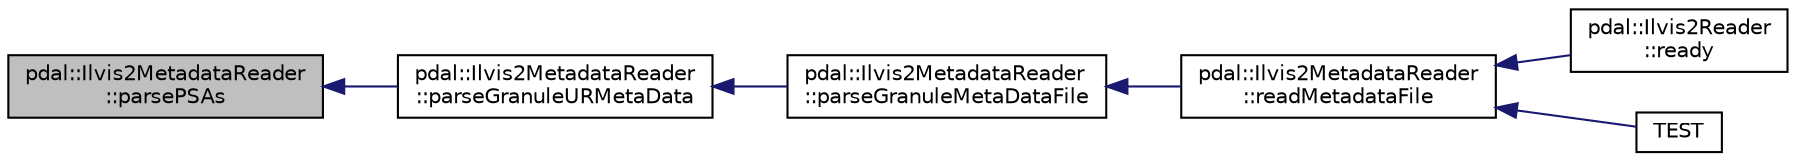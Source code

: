 digraph "pdal::Ilvis2MetadataReader::parsePSAs"
{
  edge [fontname="Helvetica",fontsize="10",labelfontname="Helvetica",labelfontsize="10"];
  node [fontname="Helvetica",fontsize="10",shape=record];
  rankdir="LR";
  Node1 [label="pdal::Ilvis2MetadataReader\l::parsePSAs",height=0.2,width=0.4,color="black", fillcolor="grey75", style="filled", fontcolor="black"];
  Node1 -> Node2 [dir="back",color="midnightblue",fontsize="10",style="solid",fontname="Helvetica"];
  Node2 [label="pdal::Ilvis2MetadataReader\l::parseGranuleURMetaData",height=0.2,width=0.4,color="black", fillcolor="white", style="filled",URL="$classpdal_1_1Ilvis2MetadataReader.html#a783b9f94a8bb9834184167fc2653056a"];
  Node2 -> Node3 [dir="back",color="midnightblue",fontsize="10",style="solid",fontname="Helvetica"];
  Node3 [label="pdal::Ilvis2MetadataReader\l::parseGranuleMetaDataFile",height=0.2,width=0.4,color="black", fillcolor="white", style="filled",URL="$classpdal_1_1Ilvis2MetadataReader.html#acb5e58e739a834c6c0b81e99cf09e6ca"];
  Node3 -> Node4 [dir="back",color="midnightblue",fontsize="10",style="solid",fontname="Helvetica"];
  Node4 [label="pdal::Ilvis2MetadataReader\l::readMetadataFile",height=0.2,width=0.4,color="black", fillcolor="white", style="filled",URL="$classpdal_1_1Ilvis2MetadataReader.html#a108eda4cb0df5d7d9bedc27a8810ae49"];
  Node4 -> Node5 [dir="back",color="midnightblue",fontsize="10",style="solid",fontname="Helvetica"];
  Node5 [label="pdal::Ilvis2Reader\l::ready",height=0.2,width=0.4,color="black", fillcolor="white", style="filled",URL="$classpdal_1_1Ilvis2Reader.html#a3a51f2b6fbee7800a7fd7c2fe23b9c08"];
  Node4 -> Node6 [dir="back",color="midnightblue",fontsize="10",style="solid",fontname="Helvetica"];
  Node6 [label="TEST",height=0.2,width=0.4,color="black", fillcolor="white", style="filled",URL="$Ilvis2MetadataReaderTest_8cpp.html#a0311221c2defde947a60677ee8563890"];
}

